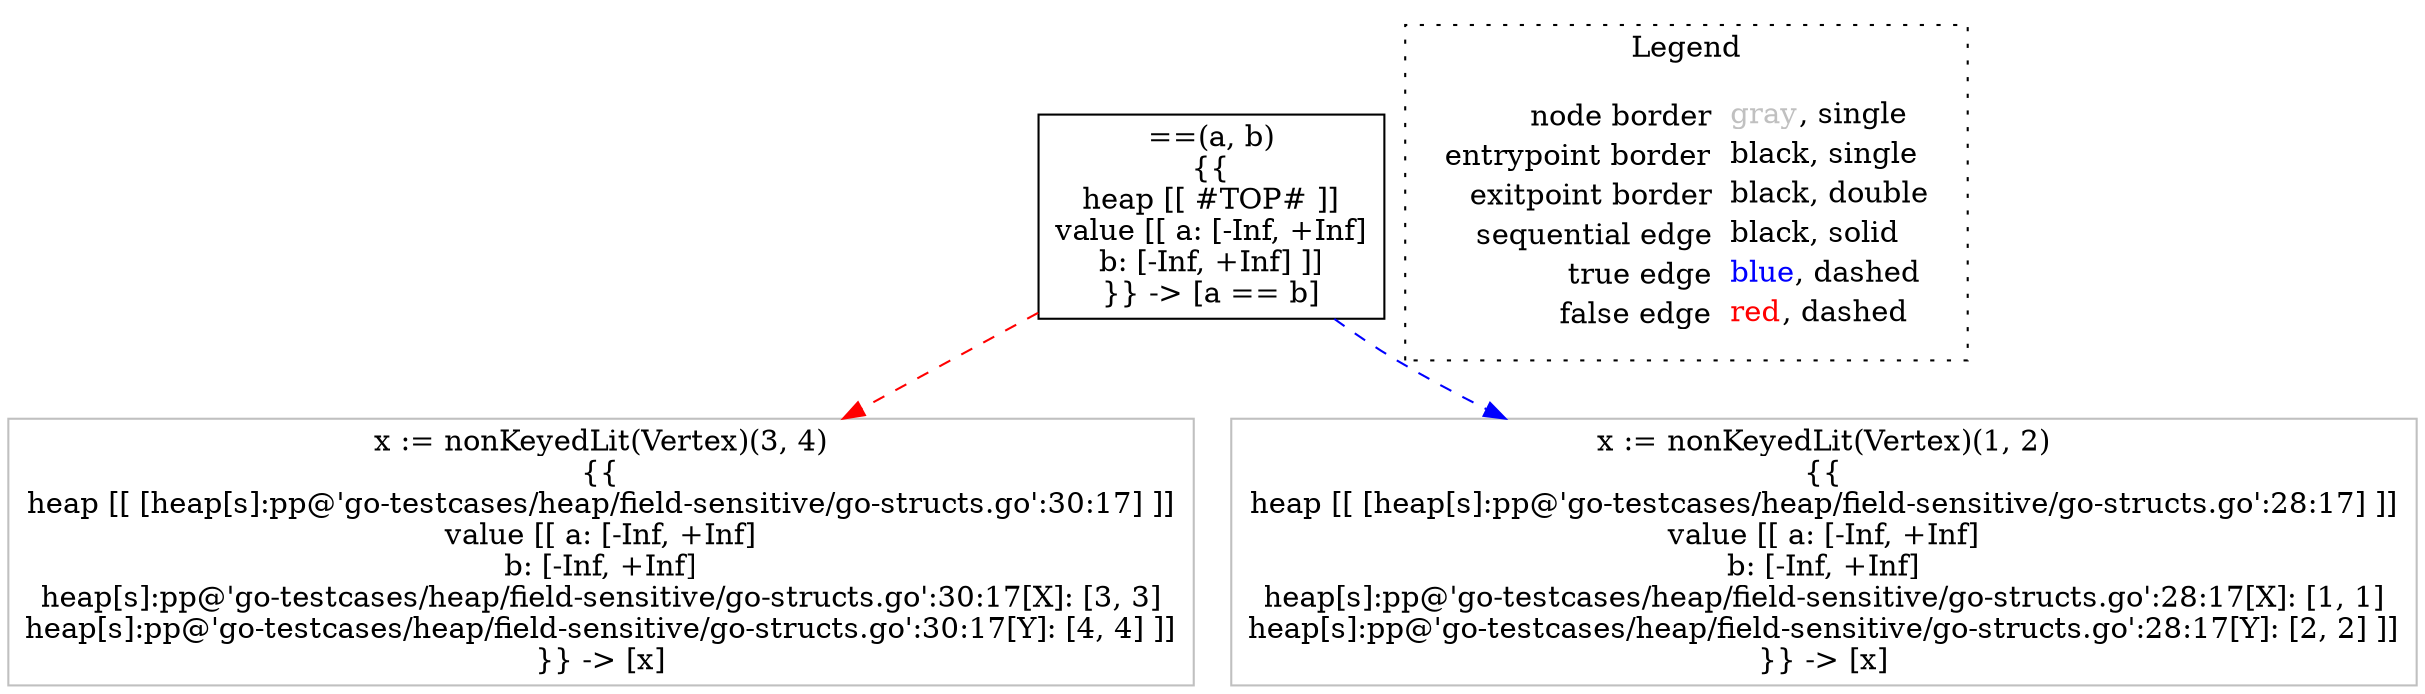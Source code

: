 digraph {
	"node0" [shape="rect",color="black",label=<==(a, b)<BR/>{{<BR/>heap [[ #TOP# ]]<BR/>value [[ a: [-Inf, +Inf]<BR/>b: [-Inf, +Inf] ]]<BR/>}} -&gt; [a == b]>];
	"node1" [shape="rect",color="gray",label=<x := nonKeyedLit(Vertex)(3, 4)<BR/>{{<BR/>heap [[ [heap[s]:pp@'go-testcases/heap/field-sensitive/go-structs.go':30:17] ]]<BR/>value [[ a: [-Inf, +Inf]<BR/>b: [-Inf, +Inf]<BR/>heap[s]:pp@'go-testcases/heap/field-sensitive/go-structs.go':30:17[X]: [3, 3]<BR/>heap[s]:pp@'go-testcases/heap/field-sensitive/go-structs.go':30:17[Y]: [4, 4] ]]<BR/>}} -&gt; [x]>];
	"node2" [shape="rect",color="gray",label=<x := nonKeyedLit(Vertex)(1, 2)<BR/>{{<BR/>heap [[ [heap[s]:pp@'go-testcases/heap/field-sensitive/go-structs.go':28:17] ]]<BR/>value [[ a: [-Inf, +Inf]<BR/>b: [-Inf, +Inf]<BR/>heap[s]:pp@'go-testcases/heap/field-sensitive/go-structs.go':28:17[X]: [1, 1]<BR/>heap[s]:pp@'go-testcases/heap/field-sensitive/go-structs.go':28:17[Y]: [2, 2] ]]<BR/>}} -&gt; [x]>];
	"node0" -> "node1" [color="red",style="dashed"];
	"node0" -> "node2" [color="blue",style="dashed"];
subgraph cluster_legend {
	label="Legend";
	style=dotted;
	node [shape=plaintext];
	"legend" [label=<<table border="0" cellpadding="2" cellspacing="0" cellborder="0"><tr><td align="right">node border&nbsp;</td><td align="left"><font color="gray">gray</font>, single</td></tr><tr><td align="right">entrypoint border&nbsp;</td><td align="left"><font color="black">black</font>, single</td></tr><tr><td align="right">exitpoint border&nbsp;</td><td align="left"><font color="black">black</font>, double</td></tr><tr><td align="right">sequential edge&nbsp;</td><td align="left"><font color="black">black</font>, solid</td></tr><tr><td align="right">true edge&nbsp;</td><td align="left"><font color="blue">blue</font>, dashed</td></tr><tr><td align="right">false edge&nbsp;</td><td align="left"><font color="red">red</font>, dashed</td></tr></table>>];
}

}
